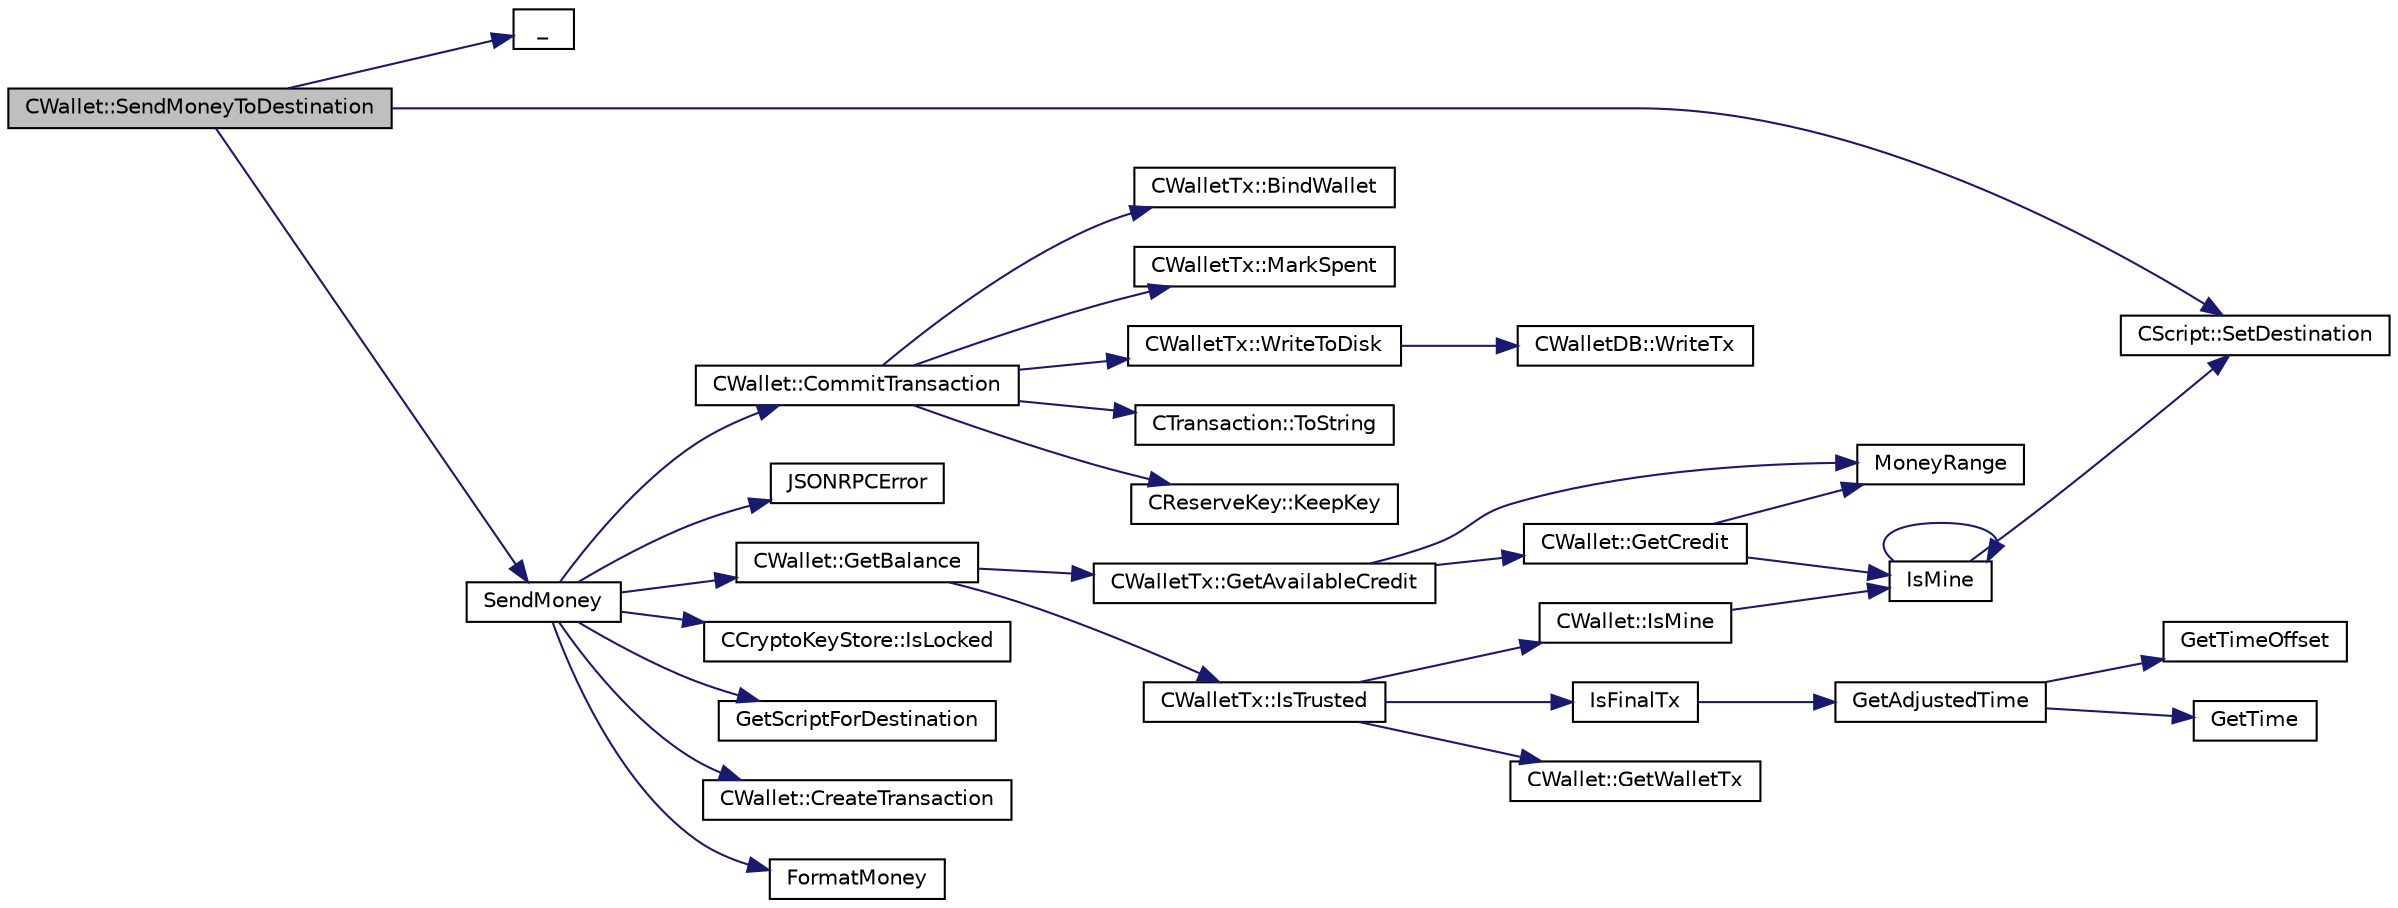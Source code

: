 digraph "CWallet::SendMoneyToDestination"
{
  edge [fontname="Helvetica",fontsize="10",labelfontname="Helvetica",labelfontsize="10"];
  node [fontname="Helvetica",fontsize="10",shape=record];
  rankdir="LR";
  Node1368 [label="CWallet::SendMoneyToDestination",height=0.2,width=0.4,color="black", fillcolor="grey75", style="filled", fontcolor="black"];
  Node1368 -> Node1369 [color="midnightblue",fontsize="10",style="solid",fontname="Helvetica"];
  Node1369 [label="_",height=0.2,width=0.4,color="black", fillcolor="white", style="filled",URL="$d9/d6d/ui__interface_8h.html#aad133bb6103b53cebf03fd01e2f11ba1",tooltip="Translation function: Call Translate signal on UI interface, which returns a boost::optional result..."];
  Node1368 -> Node1370 [color="midnightblue",fontsize="10",style="solid",fontname="Helvetica"];
  Node1370 [label="CScript::SetDestination",height=0.2,width=0.4,color="black", fillcolor="white", style="filled",URL="$d9/d4b/class_c_script.html#ad1b5a9077241aa06116040c4f1b7c31e"];
  Node1368 -> Node1371 [color="midnightblue",fontsize="10",style="solid",fontname="Helvetica"];
  Node1371 [label="SendMoney",height=0.2,width=0.4,color="black", fillcolor="white", style="filled",URL="$d5/d6b/rpcstashedsend_8cpp.html#a49669702f73a24c1d1dc5a08d7c0785f"];
  Node1371 -> Node1372 [color="midnightblue",fontsize="10",style="solid",fontname="Helvetica"];
  Node1372 [label="JSONRPCError",height=0.2,width=0.4,color="black", fillcolor="white", style="filled",URL="$d2/d30/rpcprotocol_8cpp.html#a17b1bb111ab339efc951929834766039"];
  Node1371 -> Node1373 [color="midnightblue",fontsize="10",style="solid",fontname="Helvetica"];
  Node1373 [label="CWallet::GetBalance",height=0.2,width=0.4,color="black", fillcolor="white", style="filled",URL="$d2/de5/class_c_wallet.html#aa6522c2833bc0a84d216cf102b51ba05"];
  Node1373 -> Node1374 [color="midnightblue",fontsize="10",style="solid",fontname="Helvetica"];
  Node1374 [label="CWalletTx::IsTrusted",height=0.2,width=0.4,color="black", fillcolor="white", style="filled",URL="$d6/d53/class_c_wallet_tx.html#a71efb0d5b5def8ae00a1d74b8741bfcb"];
  Node1374 -> Node1375 [color="midnightblue",fontsize="10",style="solid",fontname="Helvetica"];
  Node1375 [label="IsFinalTx",height=0.2,width=0.4,color="black", fillcolor="white", style="filled",URL="$df/d0a/main_8cpp.html#adc332cd7ac94e639bb4239618341be19"];
  Node1375 -> Node1376 [color="midnightblue",fontsize="10",style="solid",fontname="Helvetica"];
  Node1376 [label="GetAdjustedTime",height=0.2,width=0.4,color="black", fillcolor="white", style="filled",URL="$df/d2d/util_8cpp.html#a09f81b9c7650f898cf3cf305b87547e6"];
  Node1376 -> Node1377 [color="midnightblue",fontsize="10",style="solid",fontname="Helvetica"];
  Node1377 [label="GetTime",height=0.2,width=0.4,color="black", fillcolor="white", style="filled",URL="$df/d2d/util_8cpp.html#a46fac5fba8ba905b5f9acb364f5d8c6f"];
  Node1376 -> Node1378 [color="midnightblue",fontsize="10",style="solid",fontname="Helvetica"];
  Node1378 [label="GetTimeOffset",height=0.2,width=0.4,color="black", fillcolor="white", style="filled",URL="$df/d2d/util_8cpp.html#a50ca5344c75631267633f15cfe5e983e"];
  Node1374 -> Node1379 [color="midnightblue",fontsize="10",style="solid",fontname="Helvetica"];
  Node1379 [label="CWallet::GetWalletTx",height=0.2,width=0.4,color="black", fillcolor="white", style="filled",URL="$d2/de5/class_c_wallet.html#ac496716bb889a5934fa27398aeb2330a"];
  Node1374 -> Node1380 [color="midnightblue",fontsize="10",style="solid",fontname="Helvetica"];
  Node1380 [label="CWallet::IsMine",height=0.2,width=0.4,color="black", fillcolor="white", style="filled",URL="$d2/de5/class_c_wallet.html#a4eada57edc1c443564b8cc9b853d955c"];
  Node1380 -> Node1381 [color="midnightblue",fontsize="10",style="solid",fontname="Helvetica"];
  Node1381 [label="IsMine",height=0.2,width=0.4,color="black", fillcolor="white", style="filled",URL="$dd/d0f/script_8cpp.html#adc59cf67d903c1ba1ef225561b85bfce"];
  Node1381 -> Node1370 [color="midnightblue",fontsize="10",style="solid",fontname="Helvetica"];
  Node1381 -> Node1381 [color="midnightblue",fontsize="10",style="solid",fontname="Helvetica"];
  Node1373 -> Node1382 [color="midnightblue",fontsize="10",style="solid",fontname="Helvetica"];
  Node1382 [label="CWalletTx::GetAvailableCredit",height=0.2,width=0.4,color="black", fillcolor="white", style="filled",URL="$d6/d53/class_c_wallet_tx.html#af3c82ba365c720dd3d929b86bf432ef6"];
  Node1382 -> Node1383 [color="midnightblue",fontsize="10",style="solid",fontname="Helvetica"];
  Node1383 [label="CWallet::GetCredit",height=0.2,width=0.4,color="black", fillcolor="white", style="filled",URL="$d2/de5/class_c_wallet.html#aa60b69c7d4ea6063ed83b13d7c6fe695"];
  Node1383 -> Node1384 [color="midnightblue",fontsize="10",style="solid",fontname="Helvetica"];
  Node1384 [label="MoneyRange",height=0.2,width=0.4,color="black", fillcolor="white", style="filled",URL="$dd/d2f/amount_8h.html#a12db56a9a1c931941f0943ecbb278aae"];
  Node1383 -> Node1381 [color="midnightblue",fontsize="10",style="solid",fontname="Helvetica"];
  Node1382 -> Node1384 [color="midnightblue",fontsize="10",style="solid",fontname="Helvetica"];
  Node1371 -> Node1385 [color="midnightblue",fontsize="10",style="solid",fontname="Helvetica"];
  Node1385 [label="CCryptoKeyStore::IsLocked",height=0.2,width=0.4,color="black", fillcolor="white", style="filled",URL="$db/dad/class_c_crypto_key_store.html#a52919fa284a3aa10f1b4bd6018b6dbee"];
  Node1371 -> Node1386 [color="midnightblue",fontsize="10",style="solid",fontname="Helvetica"];
  Node1386 [label="GetScriptForDestination",height=0.2,width=0.4,color="black", fillcolor="white", style="filled",URL="$dd/d0f/script_8cpp.html#ae40f28d3b46c21033f6ee1f1200d0321"];
  Node1371 -> Node1387 [color="midnightblue",fontsize="10",style="solid",fontname="Helvetica"];
  Node1387 [label="CWallet::CreateTransaction",height=0.2,width=0.4,color="black", fillcolor="white", style="filled",URL="$d2/de5/class_c_wallet.html#ad4f28aa4693c0d77a902b3b18de73d32"];
  Node1371 -> Node1388 [color="midnightblue",fontsize="10",style="solid",fontname="Helvetica"];
  Node1388 [label="FormatMoney",height=0.2,width=0.4,color="black", fillcolor="white", style="filled",URL="$df/d2d/util_8cpp.html#a3293aaba439017a99a494cbf39fb5681"];
  Node1371 -> Node1389 [color="midnightblue",fontsize="10",style="solid",fontname="Helvetica"];
  Node1389 [label="CWallet::CommitTransaction",height=0.2,width=0.4,color="black", fillcolor="white", style="filled",URL="$d2/de5/class_c_wallet.html#aa13fbeaebd271f910a54cc5b82d73fde"];
  Node1389 -> Node1390 [color="midnightblue",fontsize="10",style="solid",fontname="Helvetica"];
  Node1390 [label="CTransaction::ToString",height=0.2,width=0.4,color="black", fillcolor="white", style="filled",URL="$df/d43/class_c_transaction.html#a80370923c3ac828de68919295d5d0659"];
  Node1389 -> Node1391 [color="midnightblue",fontsize="10",style="solid",fontname="Helvetica"];
  Node1391 [label="CReserveKey::KeepKey",height=0.2,width=0.4,color="black", fillcolor="white", style="filled",URL="$d3/d65/class_c_reserve_key.html#a493d06f41ca9571f2a42c8581a3952d8"];
  Node1389 -> Node1392 [color="midnightblue",fontsize="10",style="solid",fontname="Helvetica"];
  Node1392 [label="CWalletTx::BindWallet",height=0.2,width=0.4,color="black", fillcolor="white", style="filled",URL="$d6/d53/class_c_wallet_tx.html#ab0ee7347584bff886dc24b9f63ff023c"];
  Node1389 -> Node1393 [color="midnightblue",fontsize="10",style="solid",fontname="Helvetica"];
  Node1393 [label="CWalletTx::MarkSpent",height=0.2,width=0.4,color="black", fillcolor="white", style="filled",URL="$d6/d53/class_c_wallet_tx.html#af2fc13459e324ad2b3f7c9914d86e7c8"];
  Node1389 -> Node1394 [color="midnightblue",fontsize="10",style="solid",fontname="Helvetica"];
  Node1394 [label="CWalletTx::WriteToDisk",height=0.2,width=0.4,color="black", fillcolor="white", style="filled",URL="$d6/d53/class_c_wallet_tx.html#ada0e71d717dd360faf047de54eef4942"];
  Node1394 -> Node1395 [color="midnightblue",fontsize="10",style="solid",fontname="Helvetica"];
  Node1395 [label="CWalletDB::WriteTx",height=0.2,width=0.4,color="black", fillcolor="white", style="filled",URL="$d4/d90/class_c_wallet_d_b.html#a76d2ca02898221ab66df5d5f7491164e"];
}
